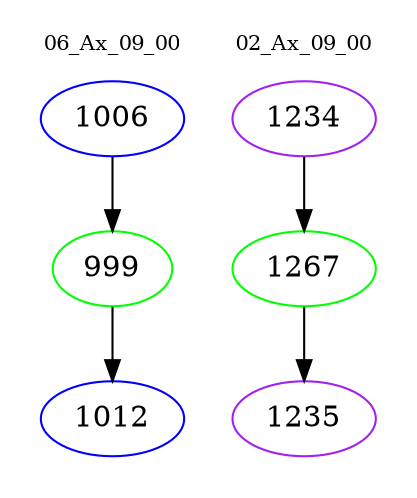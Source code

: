 digraph{
subgraph cluster_0 {
color = white
label = "06_Ax_09_00";
fontsize=10;
T0_1006 [label="1006", color="blue"]
T0_1006 -> T0_999 [color="black"]
T0_999 [label="999", color="green"]
T0_999 -> T0_1012 [color="black"]
T0_1012 [label="1012", color="blue"]
}
subgraph cluster_1 {
color = white
label = "02_Ax_09_00";
fontsize=10;
T1_1234 [label="1234", color="purple"]
T1_1234 -> T1_1267 [color="black"]
T1_1267 [label="1267", color="green"]
T1_1267 -> T1_1235 [color="black"]
T1_1235 [label="1235", color="purple"]
}
}
